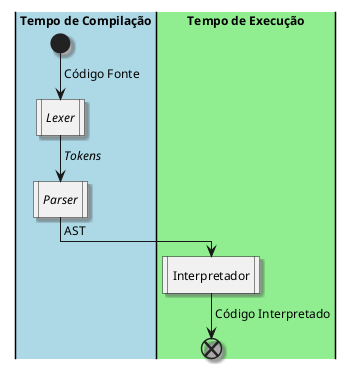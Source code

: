 @startuml diagrama_atividades
skinparam packageStyle rectangle
skinparam shadowing true
skinparam linetype ortho
skinparam defaultFontName Arial
skinparam defaultFontSize 12

|#LightBlue|**Tempo de Compilação**|
start
-> Código Fonte;
://Lexer//; <<procedure>>
->//Tokens//;
://Parser//; <<procedure>>
-> AST;

|#LightGreen|**Tempo de Execução**|
:Interpretador; <<procedure>>
-> Código Interpretado;
end

@enduml
